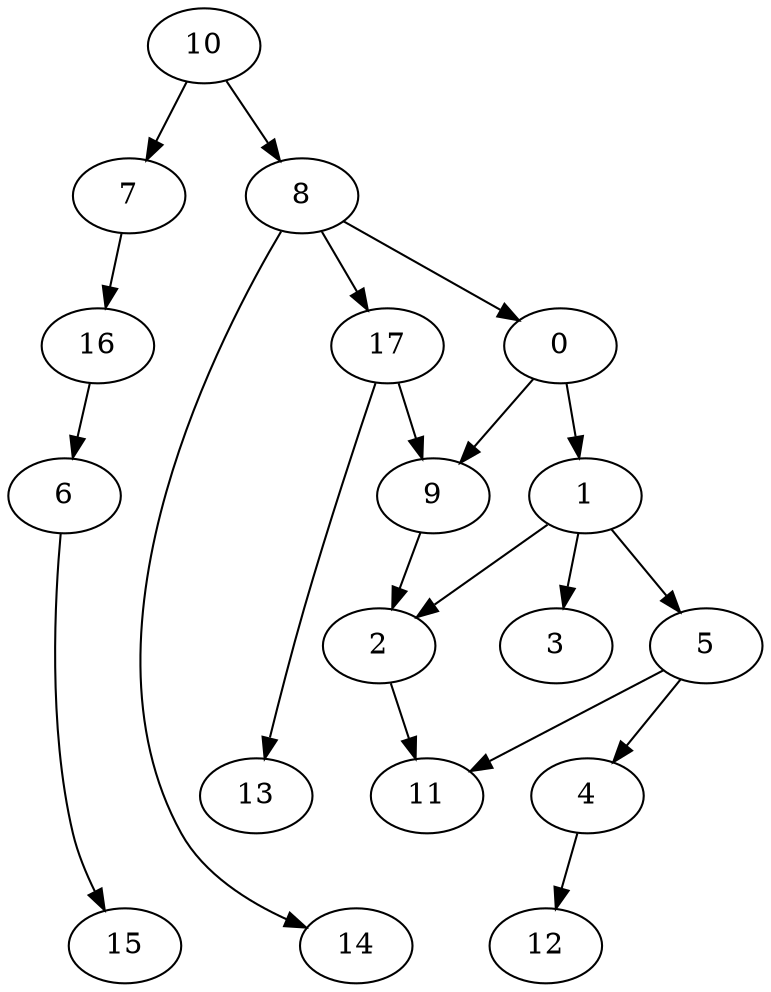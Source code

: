 digraph G {
    0;
    1;
    9;
    2;
    3;
    5;
    11;
    4;
    12;
    6;
    15;
    7;
    16;
    8;
    14;
    17;
    13;
    10;
    0 -> 1 [weight=0];
    0 -> 9 [weight=0];
    1 -> 2 [weight=0];
    1 -> 3 [weight=0];
    1 -> 5 [weight=0];
    9 -> 2 [weight=0];
    2 -> 11 [weight=0];
    5 -> 4 [weight=0];
    5 -> 11 [weight=0];
    4 -> 12 [weight=0];
    6 -> 15 [weight=0];
    7 -> 16 [weight=0];
    16 -> 6 [weight=0];
    8 -> 0 [weight=0];
    8 -> 14 [weight=0];
    8 -> 17 [weight=0];
    17 -> 9 [weight=0];
    17 -> 13 [weight=0];
    10 -> 7 [weight=0];
    10 -> 8 [weight=0];
}
